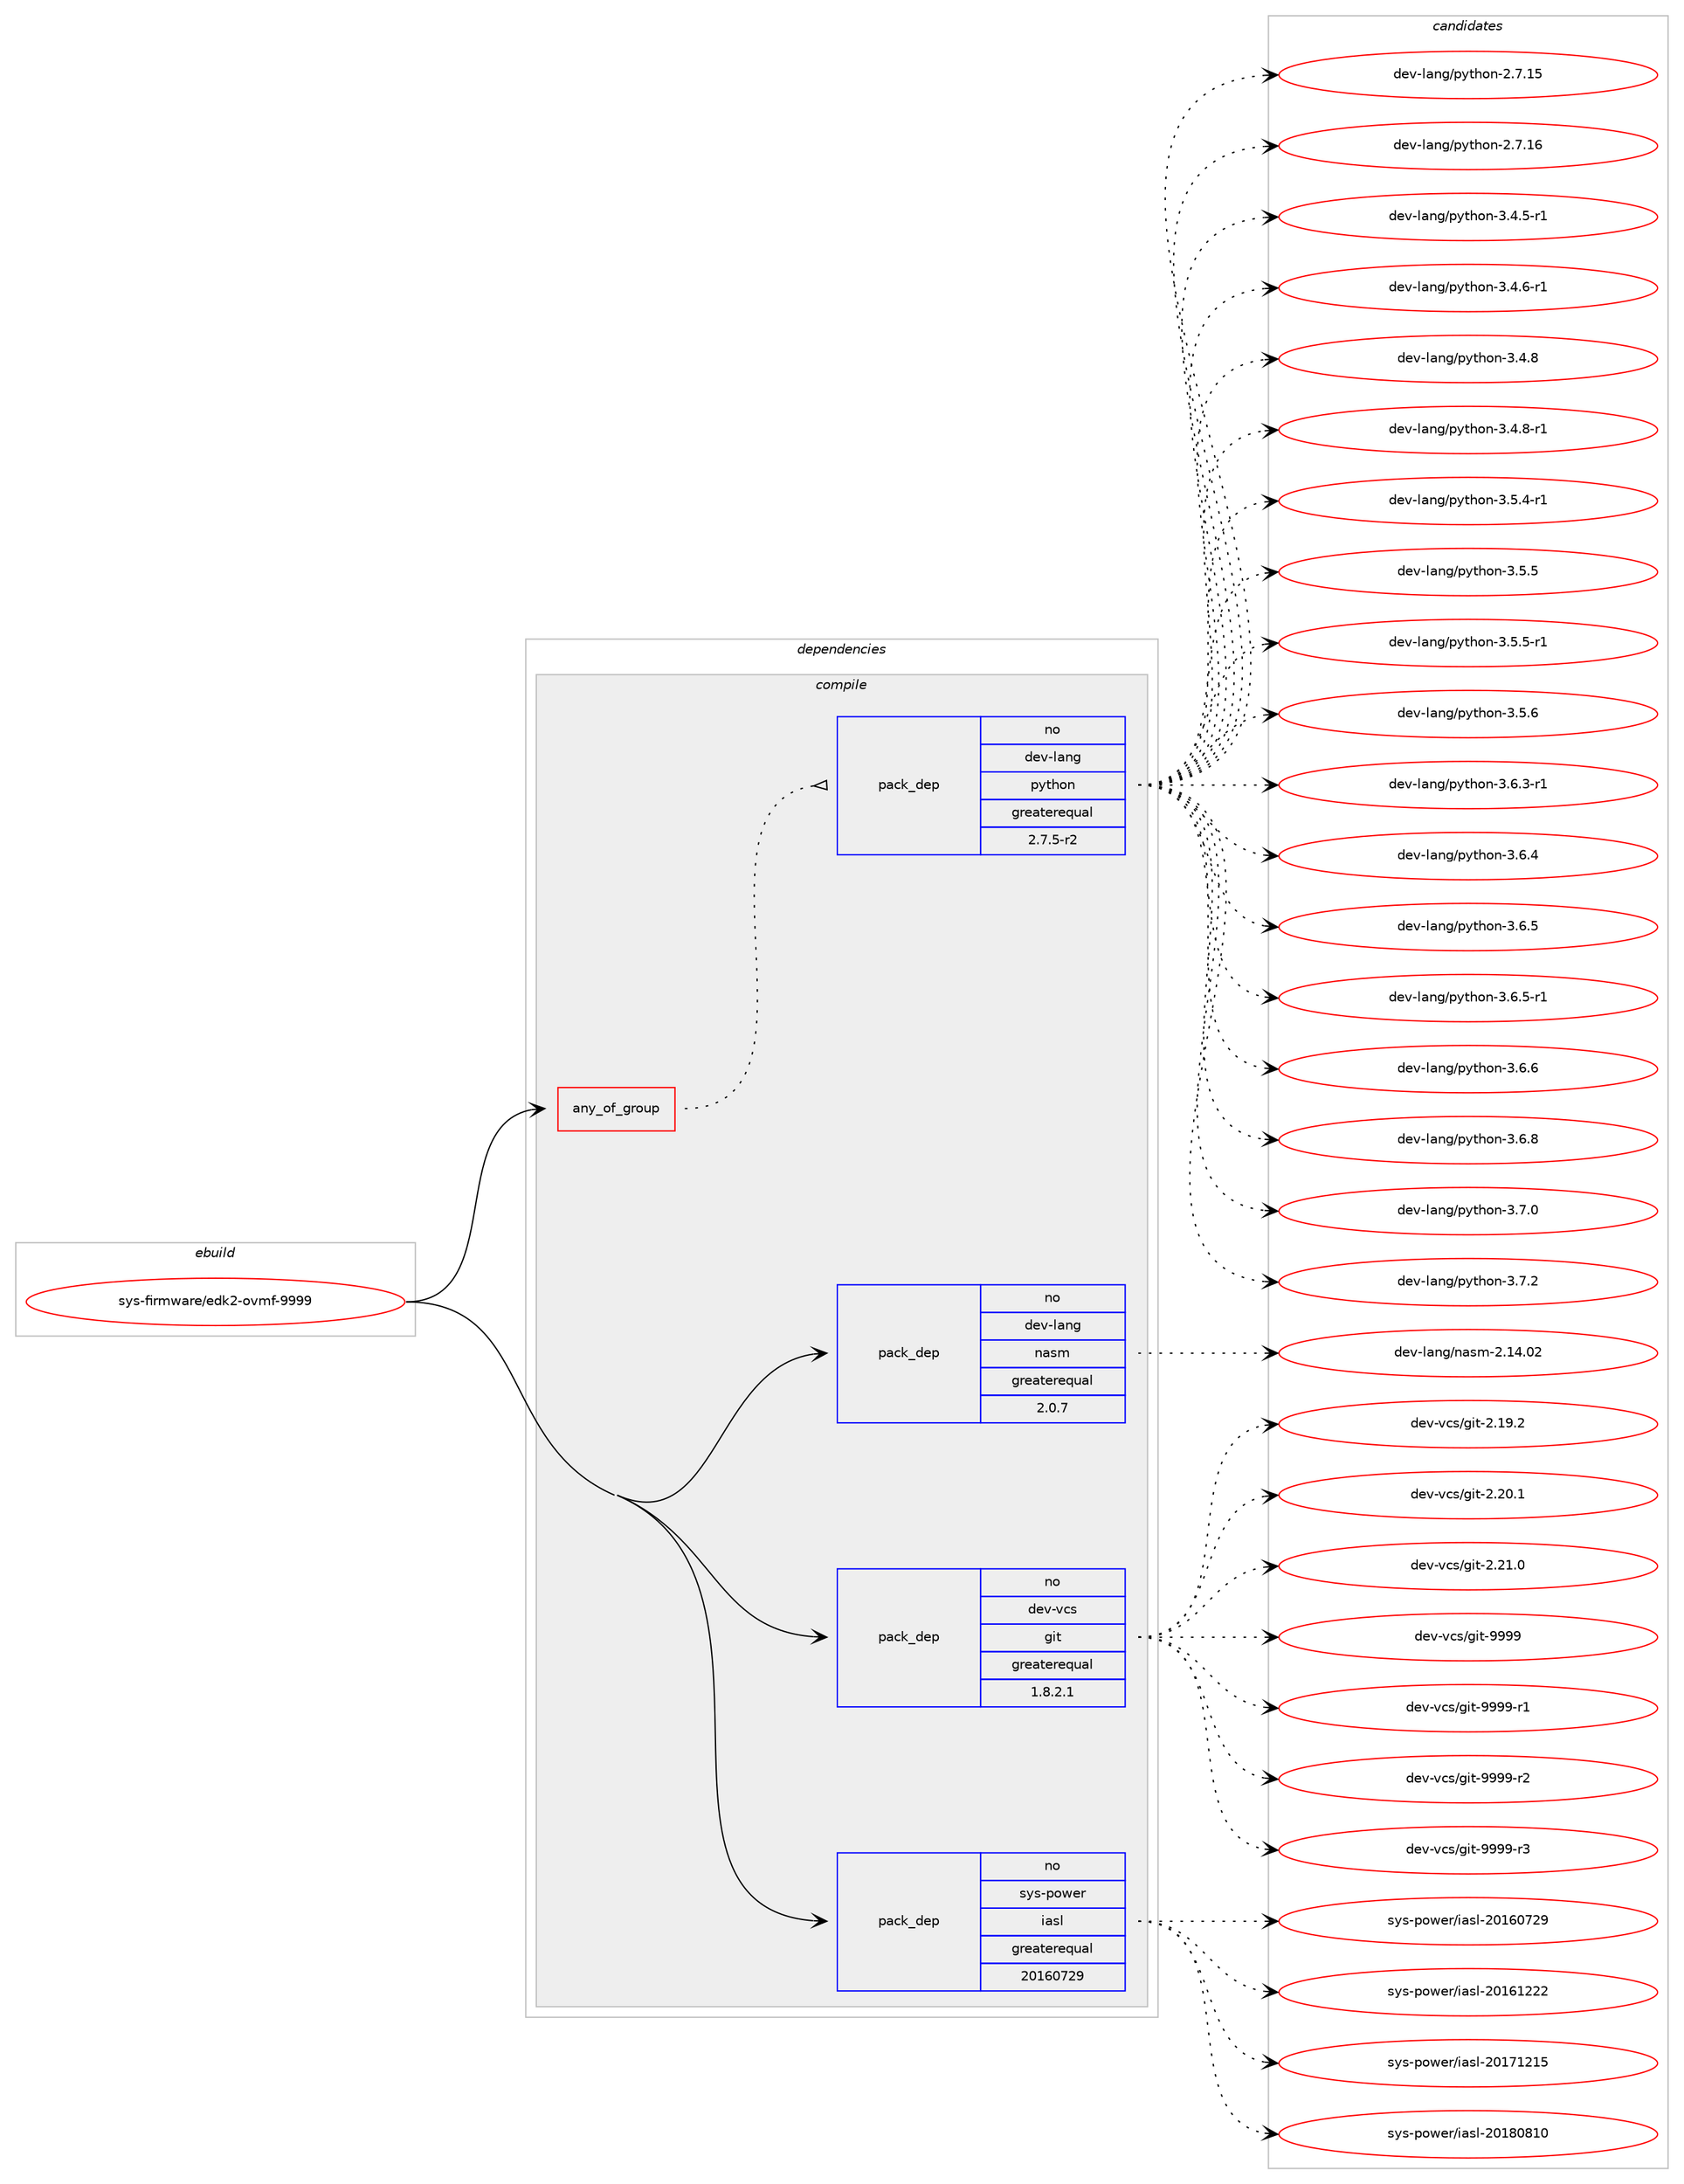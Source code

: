 digraph prolog {

# *************
# Graph options
# *************

newrank=true;
concentrate=true;
compound=true;
graph [rankdir=LR,fontname=Helvetica,fontsize=10,ranksep=1.5];#, ranksep=2.5, nodesep=0.2];
edge  [arrowhead=vee];
node  [fontname=Helvetica,fontsize=10];

# **********
# The ebuild
# **********

subgraph cluster_leftcol {
color=gray;
rank=same;
label=<<i>ebuild</i>>;
id [label="sys-firmware/edk2-ovmf-9999", color=red, width=4, href="../sys-firmware/edk2-ovmf-9999.svg"];
}

# ****************
# The dependencies
# ****************

subgraph cluster_midcol {
color=gray;
label=<<i>dependencies</i>>;
subgraph cluster_compile {
fillcolor="#eeeeee";
style=filled;
label=<<i>compile</i>>;
subgraph any27489 {
dependency1730355 [label=<<TABLE BORDER="0" CELLBORDER="1" CELLSPACING="0" CELLPADDING="4"><TR><TD CELLPADDING="10">any_of_group</TD></TR></TABLE>>, shape=none, color=red];subgraph pack1241745 {
dependency1730356 [label=<<TABLE BORDER="0" CELLBORDER="1" CELLSPACING="0" CELLPADDING="4" WIDTH="220"><TR><TD ROWSPAN="6" CELLPADDING="30">pack_dep</TD></TR><TR><TD WIDTH="110">no</TD></TR><TR><TD>dev-lang</TD></TR><TR><TD>python</TD></TR><TR><TD>greaterequal</TD></TR><TR><TD>2.7.5-r2</TD></TR></TABLE>>, shape=none, color=blue];
}
dependency1730355:e -> dependency1730356:w [weight=20,style="dotted",arrowhead="oinv"];
}
id:e -> dependency1730355:w [weight=20,style="solid",arrowhead="vee"];
subgraph pack1241746 {
dependency1730357 [label=<<TABLE BORDER="0" CELLBORDER="1" CELLSPACING="0" CELLPADDING="4" WIDTH="220"><TR><TD ROWSPAN="6" CELLPADDING="30">pack_dep</TD></TR><TR><TD WIDTH="110">no</TD></TR><TR><TD>dev-lang</TD></TR><TR><TD>nasm</TD></TR><TR><TD>greaterequal</TD></TR><TR><TD>2.0.7</TD></TR></TABLE>>, shape=none, color=blue];
}
id:e -> dependency1730357:w [weight=20,style="solid",arrowhead="vee"];
subgraph pack1241747 {
dependency1730358 [label=<<TABLE BORDER="0" CELLBORDER="1" CELLSPACING="0" CELLPADDING="4" WIDTH="220"><TR><TD ROWSPAN="6" CELLPADDING="30">pack_dep</TD></TR><TR><TD WIDTH="110">no</TD></TR><TR><TD>dev-vcs</TD></TR><TR><TD>git</TD></TR><TR><TD>greaterequal</TD></TR><TR><TD>1.8.2.1</TD></TR></TABLE>>, shape=none, color=blue];
}
id:e -> dependency1730358:w [weight=20,style="solid",arrowhead="vee"];
subgraph pack1241748 {
dependency1730359 [label=<<TABLE BORDER="0" CELLBORDER="1" CELLSPACING="0" CELLPADDING="4" WIDTH="220"><TR><TD ROWSPAN="6" CELLPADDING="30">pack_dep</TD></TR><TR><TD WIDTH="110">no</TD></TR><TR><TD>sys-power</TD></TR><TR><TD>iasl</TD></TR><TR><TD>greaterequal</TD></TR><TR><TD>20160729</TD></TR></TABLE>>, shape=none, color=blue];
}
id:e -> dependency1730359:w [weight=20,style="solid",arrowhead="vee"];
}
subgraph cluster_compileandrun {
fillcolor="#eeeeee";
style=filled;
label=<<i>compile and run</i>>;
}
subgraph cluster_run {
fillcolor="#eeeeee";
style=filled;
label=<<i>run</i>>;
}
}

# **************
# The candidates
# **************

subgraph cluster_choices {
rank=same;
color=gray;
label=<<i>candidates</i>>;

subgraph choice1241745 {
color=black;
nodesep=1;
choice10010111845108971101034711212111610411111045504655464953 [label="dev-lang/python-2.7.15", color=red, width=4,href="../dev-lang/python-2.7.15.svg"];
choice10010111845108971101034711212111610411111045504655464954 [label="dev-lang/python-2.7.16", color=red, width=4,href="../dev-lang/python-2.7.16.svg"];
choice1001011184510897110103471121211161041111104551465246534511449 [label="dev-lang/python-3.4.5-r1", color=red, width=4,href="../dev-lang/python-3.4.5-r1.svg"];
choice1001011184510897110103471121211161041111104551465246544511449 [label="dev-lang/python-3.4.6-r1", color=red, width=4,href="../dev-lang/python-3.4.6-r1.svg"];
choice100101118451089711010347112121116104111110455146524656 [label="dev-lang/python-3.4.8", color=red, width=4,href="../dev-lang/python-3.4.8.svg"];
choice1001011184510897110103471121211161041111104551465246564511449 [label="dev-lang/python-3.4.8-r1", color=red, width=4,href="../dev-lang/python-3.4.8-r1.svg"];
choice1001011184510897110103471121211161041111104551465346524511449 [label="dev-lang/python-3.5.4-r1", color=red, width=4,href="../dev-lang/python-3.5.4-r1.svg"];
choice100101118451089711010347112121116104111110455146534653 [label="dev-lang/python-3.5.5", color=red, width=4,href="../dev-lang/python-3.5.5.svg"];
choice1001011184510897110103471121211161041111104551465346534511449 [label="dev-lang/python-3.5.5-r1", color=red, width=4,href="../dev-lang/python-3.5.5-r1.svg"];
choice100101118451089711010347112121116104111110455146534654 [label="dev-lang/python-3.5.6", color=red, width=4,href="../dev-lang/python-3.5.6.svg"];
choice1001011184510897110103471121211161041111104551465446514511449 [label="dev-lang/python-3.6.3-r1", color=red, width=4,href="../dev-lang/python-3.6.3-r1.svg"];
choice100101118451089711010347112121116104111110455146544652 [label="dev-lang/python-3.6.4", color=red, width=4,href="../dev-lang/python-3.6.4.svg"];
choice100101118451089711010347112121116104111110455146544653 [label="dev-lang/python-3.6.5", color=red, width=4,href="../dev-lang/python-3.6.5.svg"];
choice1001011184510897110103471121211161041111104551465446534511449 [label="dev-lang/python-3.6.5-r1", color=red, width=4,href="../dev-lang/python-3.6.5-r1.svg"];
choice100101118451089711010347112121116104111110455146544654 [label="dev-lang/python-3.6.6", color=red, width=4,href="../dev-lang/python-3.6.6.svg"];
choice100101118451089711010347112121116104111110455146544656 [label="dev-lang/python-3.6.8", color=red, width=4,href="../dev-lang/python-3.6.8.svg"];
choice100101118451089711010347112121116104111110455146554648 [label="dev-lang/python-3.7.0", color=red, width=4,href="../dev-lang/python-3.7.0.svg"];
choice100101118451089711010347112121116104111110455146554650 [label="dev-lang/python-3.7.2", color=red, width=4,href="../dev-lang/python-3.7.2.svg"];
dependency1730356:e -> choice10010111845108971101034711212111610411111045504655464953:w [style=dotted,weight="100"];
dependency1730356:e -> choice10010111845108971101034711212111610411111045504655464954:w [style=dotted,weight="100"];
dependency1730356:e -> choice1001011184510897110103471121211161041111104551465246534511449:w [style=dotted,weight="100"];
dependency1730356:e -> choice1001011184510897110103471121211161041111104551465246544511449:w [style=dotted,weight="100"];
dependency1730356:e -> choice100101118451089711010347112121116104111110455146524656:w [style=dotted,weight="100"];
dependency1730356:e -> choice1001011184510897110103471121211161041111104551465246564511449:w [style=dotted,weight="100"];
dependency1730356:e -> choice1001011184510897110103471121211161041111104551465346524511449:w [style=dotted,weight="100"];
dependency1730356:e -> choice100101118451089711010347112121116104111110455146534653:w [style=dotted,weight="100"];
dependency1730356:e -> choice1001011184510897110103471121211161041111104551465346534511449:w [style=dotted,weight="100"];
dependency1730356:e -> choice100101118451089711010347112121116104111110455146534654:w [style=dotted,weight="100"];
dependency1730356:e -> choice1001011184510897110103471121211161041111104551465446514511449:w [style=dotted,weight="100"];
dependency1730356:e -> choice100101118451089711010347112121116104111110455146544652:w [style=dotted,weight="100"];
dependency1730356:e -> choice100101118451089711010347112121116104111110455146544653:w [style=dotted,weight="100"];
dependency1730356:e -> choice1001011184510897110103471121211161041111104551465446534511449:w [style=dotted,weight="100"];
dependency1730356:e -> choice100101118451089711010347112121116104111110455146544654:w [style=dotted,weight="100"];
dependency1730356:e -> choice100101118451089711010347112121116104111110455146544656:w [style=dotted,weight="100"];
dependency1730356:e -> choice100101118451089711010347112121116104111110455146554648:w [style=dotted,weight="100"];
dependency1730356:e -> choice100101118451089711010347112121116104111110455146554650:w [style=dotted,weight="100"];
}
subgraph choice1241746 {
color=black;
nodesep=1;
choice100101118451089711010347110971151094550464952464850 [label="dev-lang/nasm-2.14.02", color=red, width=4,href="../dev-lang/nasm-2.14.02.svg"];
dependency1730357:e -> choice100101118451089711010347110971151094550464952464850:w [style=dotted,weight="100"];
}
subgraph choice1241747 {
color=black;
nodesep=1;
choice10010111845118991154710310511645504649574650 [label="dev-vcs/git-2.19.2", color=red, width=4,href="../dev-vcs/git-2.19.2.svg"];
choice10010111845118991154710310511645504650484649 [label="dev-vcs/git-2.20.1", color=red, width=4,href="../dev-vcs/git-2.20.1.svg"];
choice10010111845118991154710310511645504650494648 [label="dev-vcs/git-2.21.0", color=red, width=4,href="../dev-vcs/git-2.21.0.svg"];
choice1001011184511899115471031051164557575757 [label="dev-vcs/git-9999", color=red, width=4,href="../dev-vcs/git-9999.svg"];
choice10010111845118991154710310511645575757574511449 [label="dev-vcs/git-9999-r1", color=red, width=4,href="../dev-vcs/git-9999-r1.svg"];
choice10010111845118991154710310511645575757574511450 [label="dev-vcs/git-9999-r2", color=red, width=4,href="../dev-vcs/git-9999-r2.svg"];
choice10010111845118991154710310511645575757574511451 [label="dev-vcs/git-9999-r3", color=red, width=4,href="../dev-vcs/git-9999-r3.svg"];
dependency1730358:e -> choice10010111845118991154710310511645504649574650:w [style=dotted,weight="100"];
dependency1730358:e -> choice10010111845118991154710310511645504650484649:w [style=dotted,weight="100"];
dependency1730358:e -> choice10010111845118991154710310511645504650494648:w [style=dotted,weight="100"];
dependency1730358:e -> choice1001011184511899115471031051164557575757:w [style=dotted,weight="100"];
dependency1730358:e -> choice10010111845118991154710310511645575757574511449:w [style=dotted,weight="100"];
dependency1730358:e -> choice10010111845118991154710310511645575757574511450:w [style=dotted,weight="100"];
dependency1730358:e -> choice10010111845118991154710310511645575757574511451:w [style=dotted,weight="100"];
}
subgraph choice1241748 {
color=black;
nodesep=1;
choice115121115451121111191011144710597115108455048495448555057 [label="sys-power/iasl-20160729", color=red, width=4,href="../sys-power/iasl-20160729.svg"];
choice115121115451121111191011144710597115108455048495449505050 [label="sys-power/iasl-20161222", color=red, width=4,href="../sys-power/iasl-20161222.svg"];
choice115121115451121111191011144710597115108455048495549504953 [label="sys-power/iasl-20171215", color=red, width=4,href="../sys-power/iasl-20171215.svg"];
choice115121115451121111191011144710597115108455048495648564948 [label="sys-power/iasl-20180810", color=red, width=4,href="../sys-power/iasl-20180810.svg"];
dependency1730359:e -> choice115121115451121111191011144710597115108455048495448555057:w [style=dotted,weight="100"];
dependency1730359:e -> choice115121115451121111191011144710597115108455048495449505050:w [style=dotted,weight="100"];
dependency1730359:e -> choice115121115451121111191011144710597115108455048495549504953:w [style=dotted,weight="100"];
dependency1730359:e -> choice115121115451121111191011144710597115108455048495648564948:w [style=dotted,weight="100"];
}
}

}
